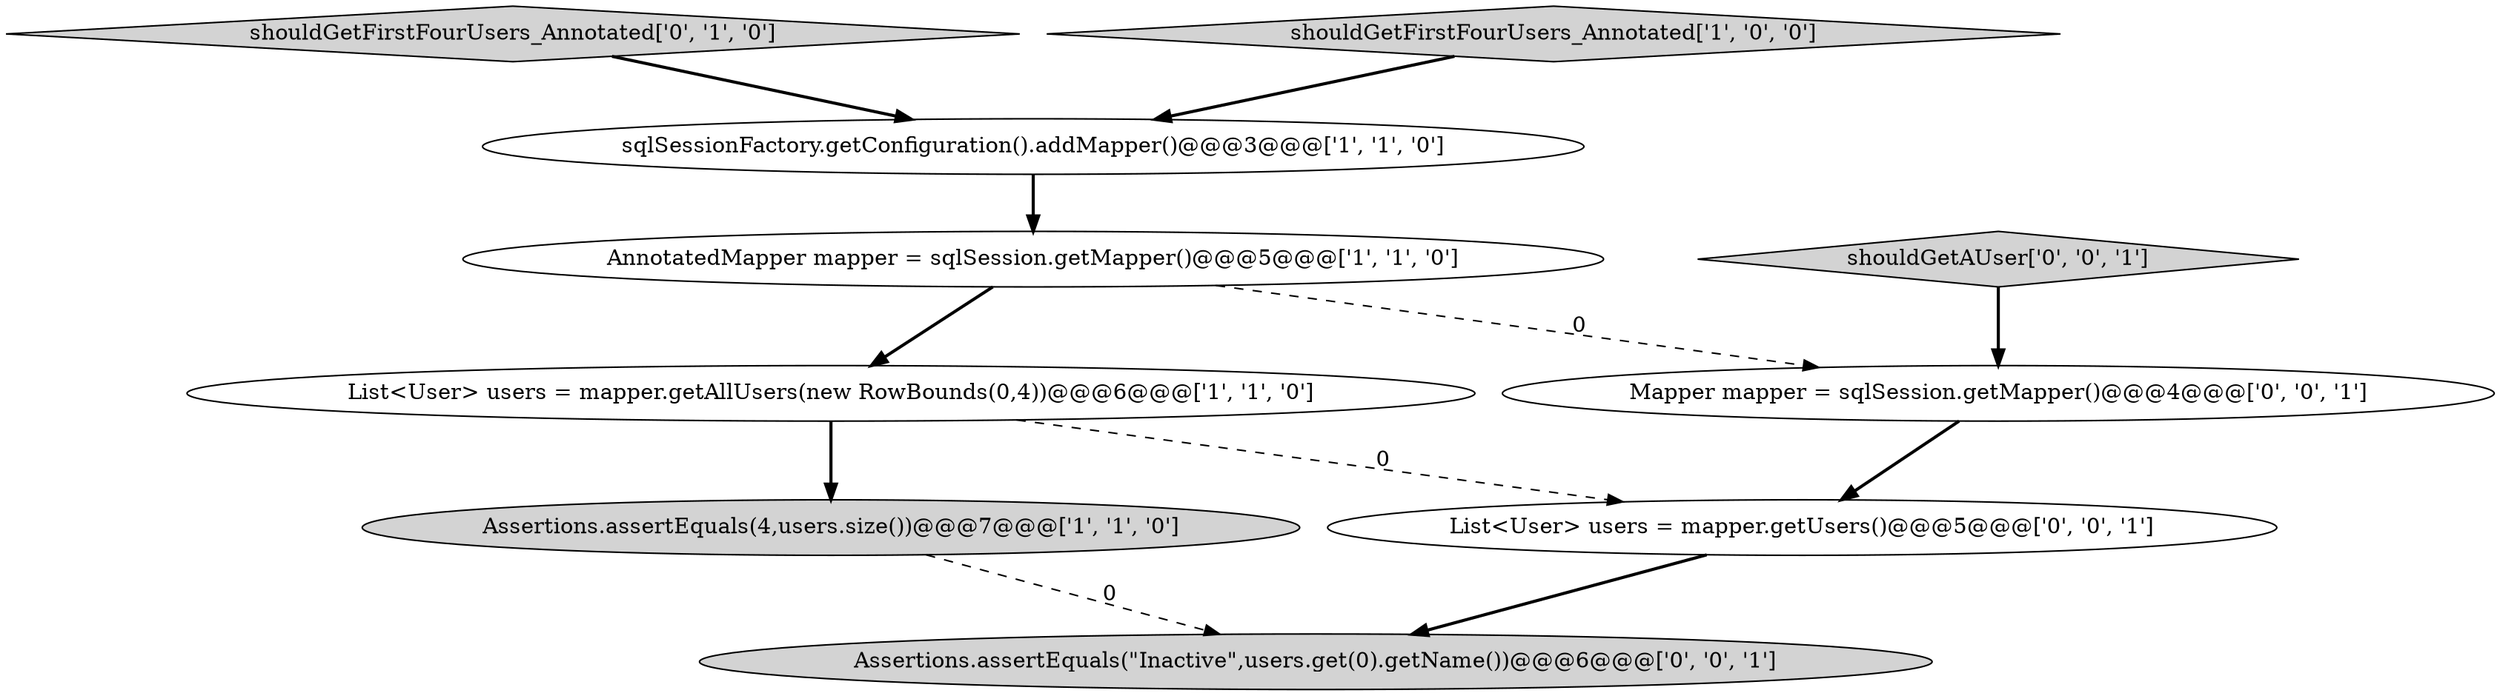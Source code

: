 digraph {
5 [style = filled, label = "shouldGetFirstFourUsers_Annotated['0', '1', '0']", fillcolor = lightgray, shape = diamond image = "AAA0AAABBB2BBB"];
6 [style = filled, label = "List<User> users = mapper.getUsers()@@@5@@@['0', '0', '1']", fillcolor = white, shape = ellipse image = "AAA0AAABBB3BBB"];
7 [style = filled, label = "Assertions.assertEquals(\"Inactive\",users.get(0).getName())@@@6@@@['0', '0', '1']", fillcolor = lightgray, shape = ellipse image = "AAA0AAABBB3BBB"];
4 [style = filled, label = "List<User> users = mapper.getAllUsers(new RowBounds(0,4))@@@6@@@['1', '1', '0']", fillcolor = white, shape = ellipse image = "AAA0AAABBB1BBB"];
1 [style = filled, label = "sqlSessionFactory.getConfiguration().addMapper()@@@3@@@['1', '1', '0']", fillcolor = white, shape = ellipse image = "AAA0AAABBB1BBB"];
2 [style = filled, label = "AnnotatedMapper mapper = sqlSession.getMapper()@@@5@@@['1', '1', '0']", fillcolor = white, shape = ellipse image = "AAA0AAABBB1BBB"];
8 [style = filled, label = "Mapper mapper = sqlSession.getMapper()@@@4@@@['0', '0', '1']", fillcolor = white, shape = ellipse image = "AAA0AAABBB3BBB"];
0 [style = filled, label = "shouldGetFirstFourUsers_Annotated['1', '0', '0']", fillcolor = lightgray, shape = diamond image = "AAA0AAABBB1BBB"];
9 [style = filled, label = "shouldGetAUser['0', '0', '1']", fillcolor = lightgray, shape = diamond image = "AAA0AAABBB3BBB"];
3 [style = filled, label = "Assertions.assertEquals(4,users.size())@@@7@@@['1', '1', '0']", fillcolor = lightgray, shape = ellipse image = "AAA0AAABBB1BBB"];
5->1 [style = bold, label=""];
4->3 [style = bold, label=""];
1->2 [style = bold, label=""];
8->6 [style = bold, label=""];
6->7 [style = bold, label=""];
4->6 [style = dashed, label="0"];
9->8 [style = bold, label=""];
2->4 [style = bold, label=""];
2->8 [style = dashed, label="0"];
0->1 [style = bold, label=""];
3->7 [style = dashed, label="0"];
}
